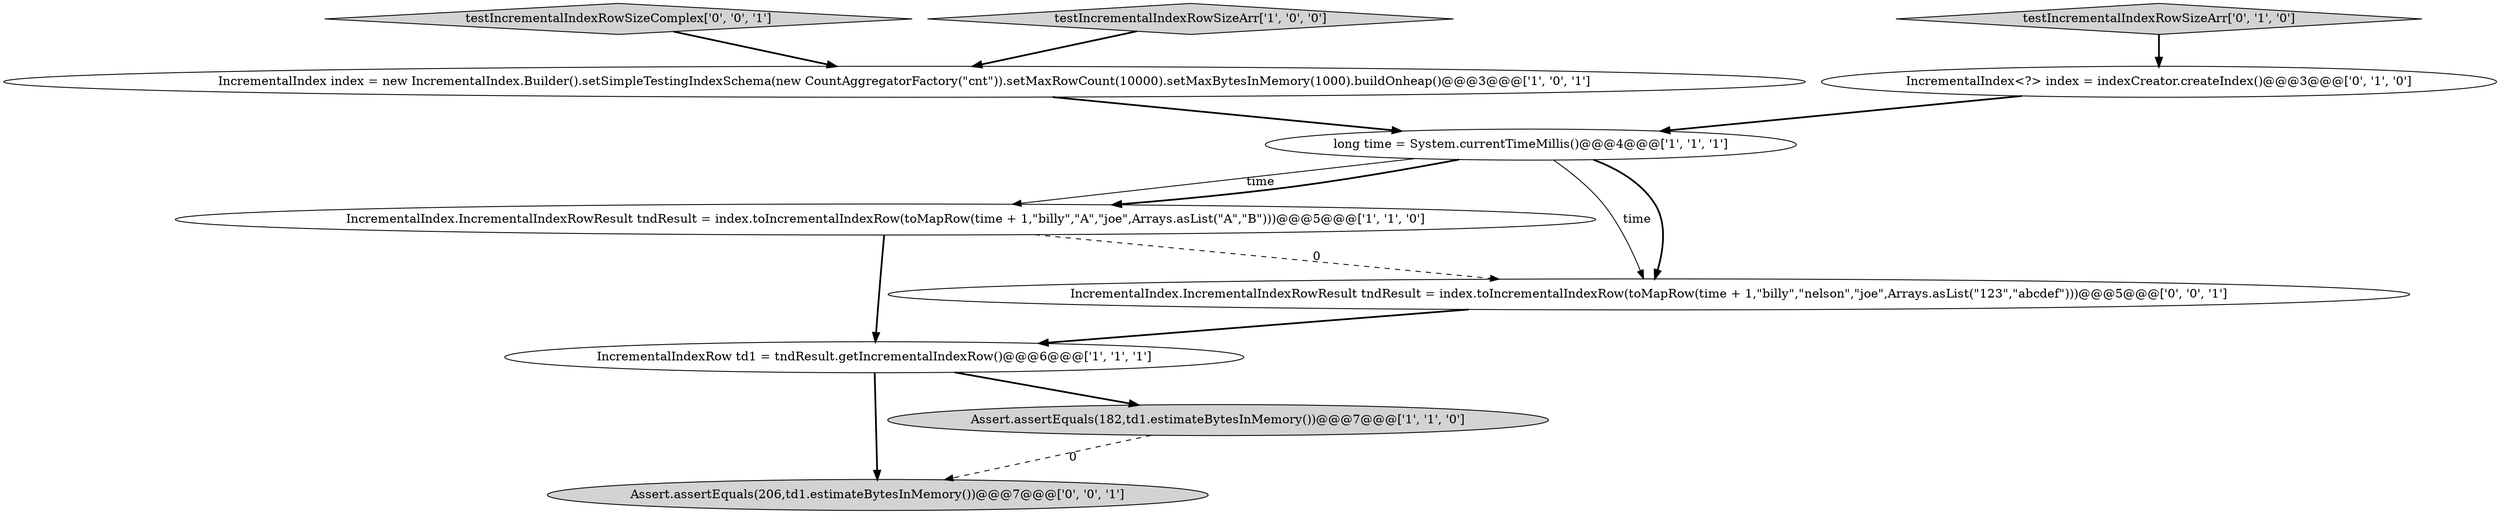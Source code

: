 digraph {
8 [style = filled, label = "testIncrementalIndexRowSizeComplex['0', '0', '1']", fillcolor = lightgray, shape = diamond image = "AAA0AAABBB3BBB"];
10 [style = filled, label = "Assert.assertEquals(206,td1.estimateBytesInMemory())@@@7@@@['0', '0', '1']", fillcolor = lightgray, shape = ellipse image = "AAA0AAABBB3BBB"];
2 [style = filled, label = "testIncrementalIndexRowSizeArr['1', '0', '0']", fillcolor = lightgray, shape = diamond image = "AAA0AAABBB1BBB"];
3 [style = filled, label = "IncrementalIndexRow td1 = tndResult.getIncrementalIndexRow()@@@6@@@['1', '1', '1']", fillcolor = white, shape = ellipse image = "AAA0AAABBB1BBB"];
0 [style = filled, label = "IncrementalIndex index = new IncrementalIndex.Builder().setSimpleTestingIndexSchema(new CountAggregatorFactory(\"cnt\")).setMaxRowCount(10000).setMaxBytesInMemory(1000).buildOnheap()@@@3@@@['1', '0', '1']", fillcolor = white, shape = ellipse image = "AAA0AAABBB1BBB"];
9 [style = filled, label = "IncrementalIndex.IncrementalIndexRowResult tndResult = index.toIncrementalIndexRow(toMapRow(time + 1,\"billy\",\"nelson\",\"joe\",Arrays.asList(\"123\",\"abcdef\")))@@@5@@@['0', '0', '1']", fillcolor = white, shape = ellipse image = "AAA0AAABBB3BBB"];
1 [style = filled, label = "Assert.assertEquals(182,td1.estimateBytesInMemory())@@@7@@@['1', '1', '0']", fillcolor = lightgray, shape = ellipse image = "AAA0AAABBB1BBB"];
6 [style = filled, label = "testIncrementalIndexRowSizeArr['0', '1', '0']", fillcolor = lightgray, shape = diamond image = "AAA0AAABBB2BBB"];
7 [style = filled, label = "IncrementalIndex<?> index = indexCreator.createIndex()@@@3@@@['0', '1', '0']", fillcolor = white, shape = ellipse image = "AAA0AAABBB2BBB"];
4 [style = filled, label = "IncrementalIndex.IncrementalIndexRowResult tndResult = index.toIncrementalIndexRow(toMapRow(time + 1,\"billy\",\"A\",\"joe\",Arrays.asList(\"A\",\"B\")))@@@5@@@['1', '1', '0']", fillcolor = white, shape = ellipse image = "AAA0AAABBB1BBB"];
5 [style = filled, label = "long time = System.currentTimeMillis()@@@4@@@['1', '1', '1']", fillcolor = white, shape = ellipse image = "AAA0AAABBB1BBB"];
8->0 [style = bold, label=""];
9->3 [style = bold, label=""];
3->10 [style = bold, label=""];
4->3 [style = bold, label=""];
4->9 [style = dashed, label="0"];
5->4 [style = solid, label="time"];
7->5 [style = bold, label=""];
2->0 [style = bold, label=""];
5->9 [style = solid, label="time"];
1->10 [style = dashed, label="0"];
6->7 [style = bold, label=""];
3->1 [style = bold, label=""];
5->9 [style = bold, label=""];
5->4 [style = bold, label=""];
0->5 [style = bold, label=""];
}
